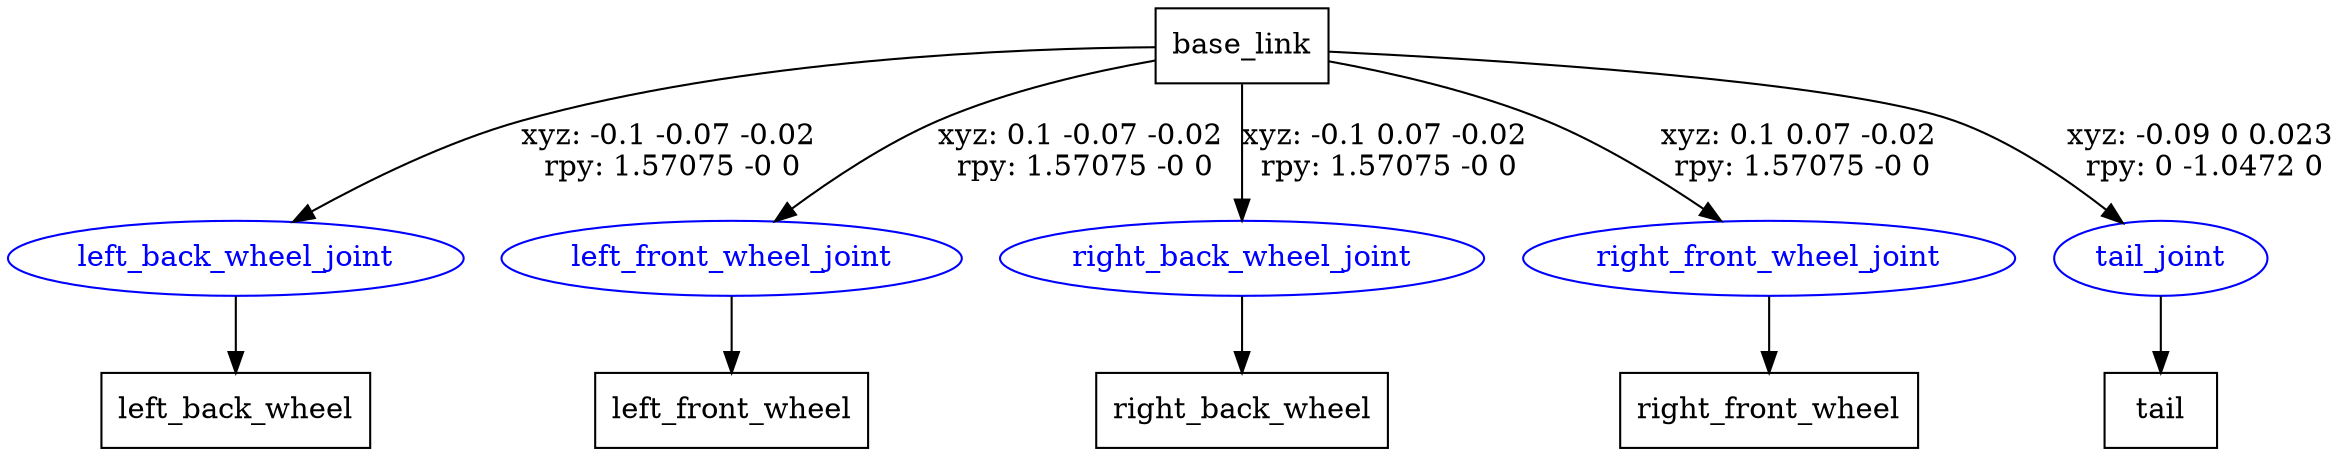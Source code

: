 digraph G {
node [shape=box];
"base_link" [label="base_link"];
"left_back_wheel" [label="left_back_wheel"];
"left_front_wheel" [label="left_front_wheel"];
"right_back_wheel" [label="right_back_wheel"];
"right_front_wheel" [label="right_front_wheel"];
"tail" [label="tail"];
node [shape=ellipse, color=blue, fontcolor=blue];
"base_link" -> "left_back_wheel_joint" [label="xyz: -0.1 -0.07 -0.02 \nrpy: 1.57075 -0 0"]
"left_back_wheel_joint" -> "left_back_wheel"
"base_link" -> "left_front_wheel_joint" [label="xyz: 0.1 -0.07 -0.02 \nrpy: 1.57075 -0 0"]
"left_front_wheel_joint" -> "left_front_wheel"
"base_link" -> "right_back_wheel_joint" [label="xyz: -0.1 0.07 -0.02 \nrpy: 1.57075 -0 0"]
"right_back_wheel_joint" -> "right_back_wheel"
"base_link" -> "right_front_wheel_joint" [label="xyz: 0.1 0.07 -0.02 \nrpy: 1.57075 -0 0"]
"right_front_wheel_joint" -> "right_front_wheel"
"base_link" -> "tail_joint" [label="xyz: -0.09 0 0.023 \nrpy: 0 -1.0472 0"]
"tail_joint" -> "tail"
}
